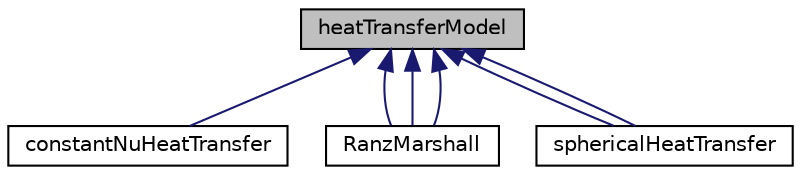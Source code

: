 digraph "heatTransferModel"
{
  bgcolor="transparent";
  edge [fontname="Helvetica",fontsize="10",labelfontname="Helvetica",labelfontsize="10"];
  node [fontname="Helvetica",fontsize="10",shape=record];
  Node1 [label="heatTransferModel",height=0.2,width=0.4,color="black", fillcolor="grey75", style="filled" fontcolor="black"];
  Node1 -> Node2 [dir="back",color="midnightblue",fontsize="10",style="solid",fontname="Helvetica"];
  Node2 [label="constantNuHeatTransfer",height=0.2,width=0.4,color="black",URL="$classFoam_1_1heatTransferModels_1_1constantNuHeatTransfer.html",tooltip="Model which applies a user provided constant Nusselt number for interfacial heat transfer. "];
  Node1 -> Node3 [dir="back",color="midnightblue",fontsize="10",style="solid",fontname="Helvetica"];
  Node3 [label="RanzMarshall",height=0.2,width=0.4,color="black",URL="$classFoam_1_1heatTransferModels_1_1RanzMarshall.html",tooltip="Ranz-Marshall correlation for turbulent heat transfer from the surface of a sphere to the surrounding..."];
  Node1 -> Node3 [dir="back",color="midnightblue",fontsize="10",style="solid",fontname="Helvetica"];
  Node1 -> Node3 [dir="back",color="midnightblue",fontsize="10",style="solid",fontname="Helvetica"];
  Node1 -> Node4 [dir="back",color="midnightblue",fontsize="10",style="solid",fontname="Helvetica"];
  Node4 [label="sphericalHeatTransfer",height=0.2,width=0.4,color="black",URL="$classFoam_1_1heatTransferModels_1_1sphericalHeatTransfer.html",tooltip="Model which applies an analytical solution for heat transfer from the surface of a sphere to the flui..."];
  Node1 -> Node4 [dir="back",color="midnightblue",fontsize="10",style="solid",fontname="Helvetica"];
}
